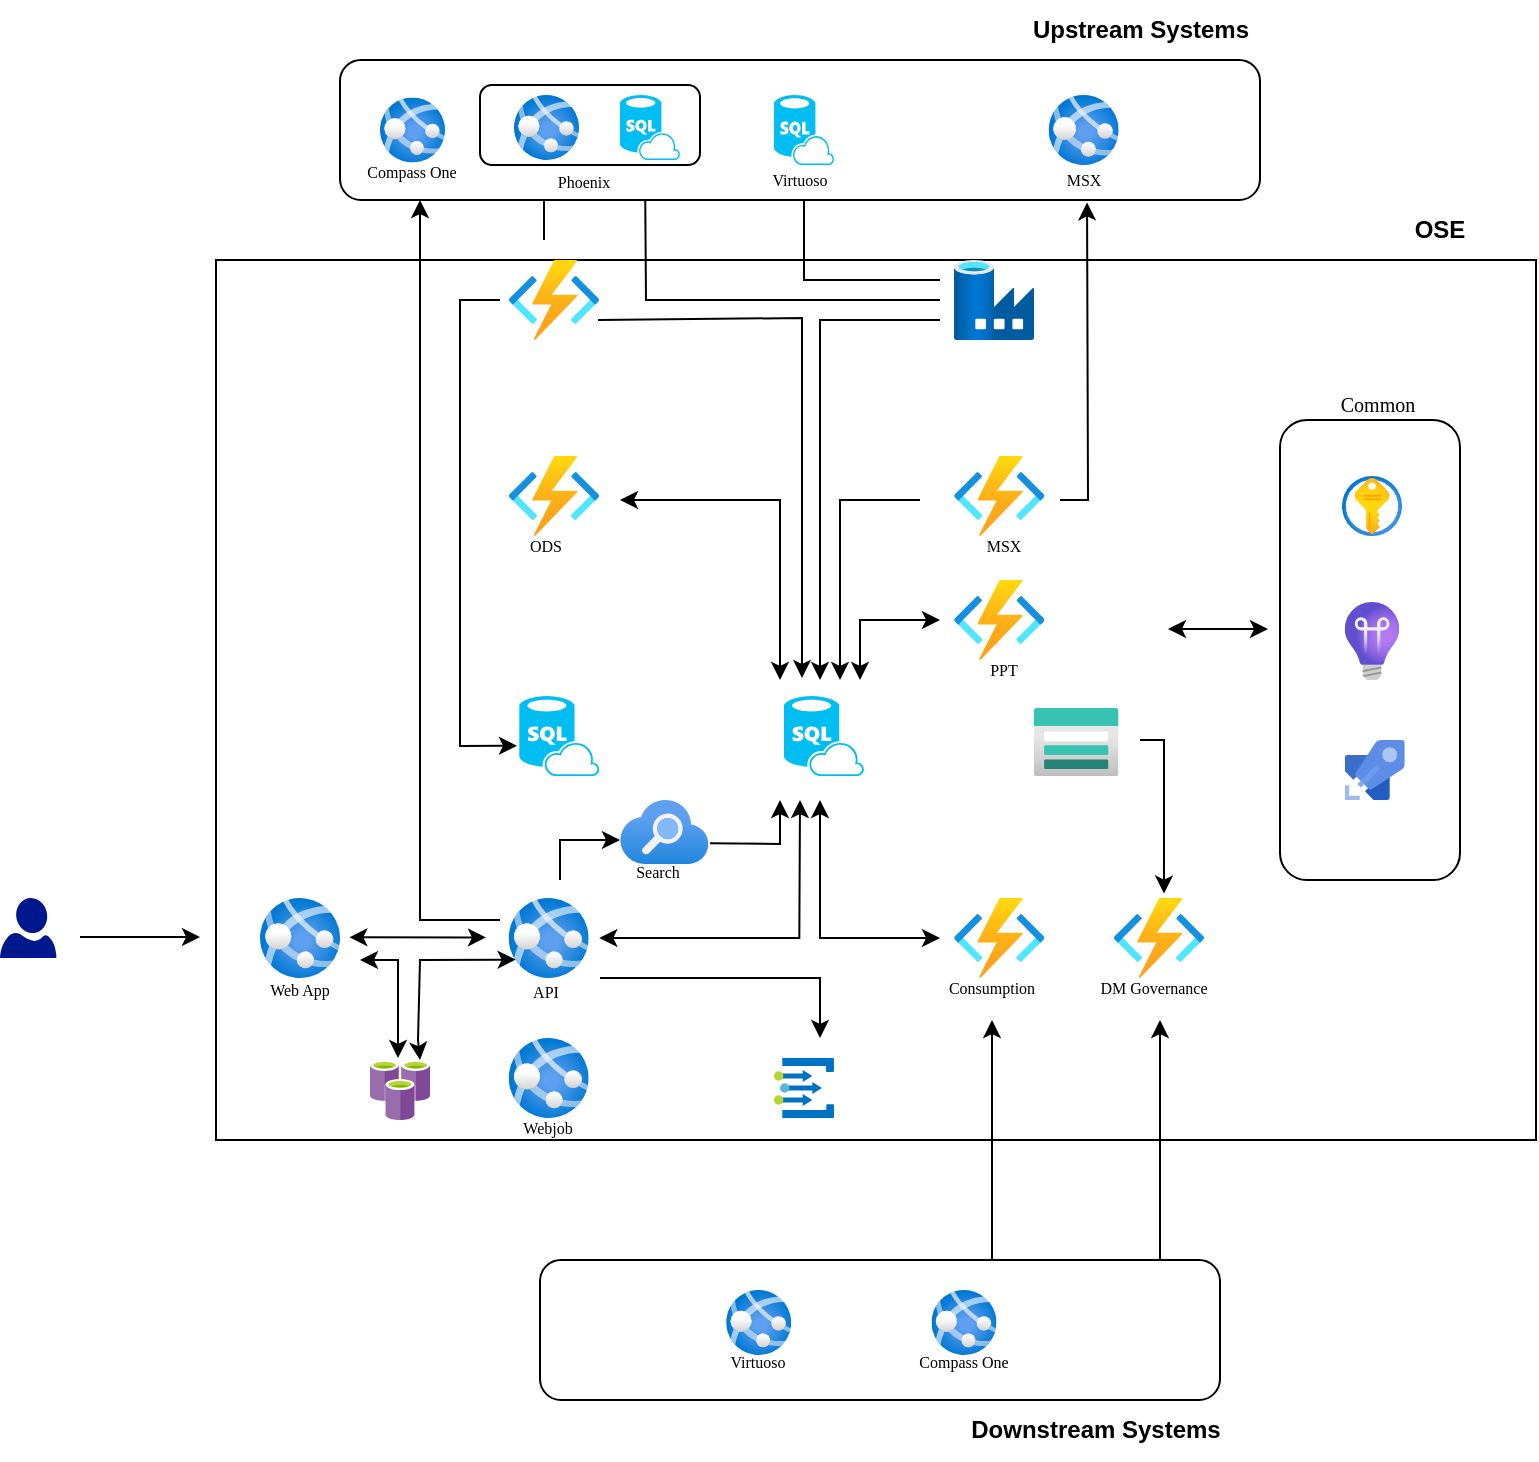 <mxfile version="21.1.0" type="github">
  <diagram name="Page-1" id="EIpNZb06NnsxoWK2Ty6h">
    <mxGraphModel dx="1221" dy="1887" grid="1" gridSize="10" guides="1" tooltips="1" connect="1" arrows="1" fold="1" page="1" pageScale="1" pageWidth="850" pageHeight="1100" math="0" shadow="0">
      <root>
        <mxCell id="0" />
        <mxCell id="1" parent="0" />
        <mxCell id="0mm9p5pDck9k2Mxl49uT-67" value="" style="rounded=0;whiteSpace=wrap;html=1;glass=0;" vertex="1" parent="1">
          <mxGeometry x="168" y="120" width="660" height="440" as="geometry" />
        </mxCell>
        <mxCell id="0mm9p5pDck9k2Mxl49uT-64" value="" style="rounded=1;whiteSpace=wrap;html=1;direction=south;" vertex="1" parent="1">
          <mxGeometry x="700" y="200" width="90" height="230" as="geometry" />
        </mxCell>
        <mxCell id="MVYSI-D0M_Wu3hgY52xM-1" value="" style="image;aspect=fixed;html=1;points=[];align=center;fontSize=12;image=img/lib/azure2/app_services/App_Services.svg;" parent="1" vertex="1">
          <mxGeometry x="314.33" y="439" width="40" height="40" as="geometry" />
        </mxCell>
        <mxCell id="MVYSI-D0M_Wu3hgY52xM-2" value="" style="verticalLabelPosition=bottom;html=1;verticalAlign=top;align=center;strokeColor=none;fillColor=#00BEF2;shape=mxgraph.azure.sql_database_sql_azure;" parent="1" vertex="1">
          <mxGeometry x="452" y="338" width="40" height="40" as="geometry" />
        </mxCell>
        <mxCell id="MVYSI-D0M_Wu3hgY52xM-3" value="" style="endArrow=classic;startArrow=classic;html=1;rounded=0;" parent="1" edge="1">
          <mxGeometry width="50" height="50" relative="1" as="geometry">
            <mxPoint x="359.66" y="459" as="sourcePoint" />
            <mxPoint x="460" y="390" as="targetPoint" />
            <Array as="points">
              <mxPoint x="459.66" y="459" />
            </Array>
          </mxGeometry>
        </mxCell>
        <mxCell id="MVYSI-D0M_Wu3hgY52xM-5" value="" style="verticalLabelPosition=bottom;html=1;verticalAlign=top;align=center;strokeColor=none;fillColor=#00BEF2;shape=mxgraph.azure.sql_database_sql_azure;" parent="1" vertex="1">
          <mxGeometry x="319.66" y="338" width="40" height="40" as="geometry" />
        </mxCell>
        <mxCell id="MVYSI-D0M_Wu3hgY52xM-7" value="" style="image;aspect=fixed;html=1;points=[];align=center;fontSize=12;image=img/lib/azure2/iot/Function_Apps.svg;" parent="1" vertex="1">
          <mxGeometry x="314.33" y="218" width="45.33" height="40" as="geometry" />
        </mxCell>
        <mxCell id="MVYSI-D0M_Wu3hgY52xM-17" value="" style="image;aspect=fixed;html=1;points=[];align=center;fontSize=12;image=img/lib/azure2/iot/Function_Apps.svg;" parent="1" vertex="1">
          <mxGeometry x="314.33" y="120" width="45.33" height="40" as="geometry" />
        </mxCell>
        <mxCell id="MVYSI-D0M_Wu3hgY52xM-21" value="" style="image;aspect=fixed;html=1;points=[];align=center;fontSize=12;image=img/lib/azure2/databases/Data_Factory.svg;" parent="1" vertex="1">
          <mxGeometry x="537" y="120" width="40" height="40" as="geometry" />
        </mxCell>
        <mxCell id="MVYSI-D0M_Wu3hgY52xM-22" value="" style="endArrow=classic;html=1;rounded=0;" parent="1" edge="1">
          <mxGeometry width="50" height="50" relative="1" as="geometry">
            <mxPoint x="332" y="110" as="sourcePoint" />
            <mxPoint x="332" y="74" as="targetPoint" />
          </mxGeometry>
        </mxCell>
        <mxCell id="MVYSI-D0M_Wu3hgY52xM-23" value="" style="endArrow=classic;html=1;rounded=0;jumpStyle=arc;jumpSize=8;" parent="1" edge="1">
          <mxGeometry width="50" height="50" relative="1" as="geometry">
            <mxPoint x="359" y="150" as="sourcePoint" />
            <mxPoint x="461" y="329" as="targetPoint" />
            <Array as="points">
              <mxPoint x="461" y="149" />
            </Array>
          </mxGeometry>
        </mxCell>
        <mxCell id="MVYSI-D0M_Wu3hgY52xM-30" value="" style="image;aspect=fixed;html=1;points=[];align=center;fontSize=12;image=img/lib/azure2/iot/Function_Apps.svg;" parent="1" vertex="1">
          <mxGeometry x="537" y="218" width="45.33" height="40" as="geometry" />
        </mxCell>
        <mxCell id="MVYSI-D0M_Wu3hgY52xM-31" value="" style="endArrow=classic;html=1;rounded=0;entryX=0.75;entryY=1;entryDx=0;entryDy=0;" parent="1" target="MVYSI-D0M_Wu3hgY52xM-26" edge="1">
          <mxGeometry width="50" height="50" relative="1" as="geometry">
            <mxPoint x="530" y="140" as="sourcePoint" />
            <mxPoint x="400" y="370" as="targetPoint" />
            <Array as="points">
              <mxPoint x="530" y="140" />
              <mxPoint x="490" y="140" />
              <mxPoint x="383" y="140" />
            </Array>
          </mxGeometry>
        </mxCell>
        <mxCell id="MVYSI-D0M_Wu3hgY52xM-34" value="" style="endArrow=classic;html=1;rounded=0;" parent="1" edge="1">
          <mxGeometry width="50" height="50" relative="1" as="geometry">
            <mxPoint x="520" y="240" as="sourcePoint" />
            <mxPoint x="480" y="330" as="targetPoint" />
            <Array as="points">
              <mxPoint x="480" y="240" />
            </Array>
          </mxGeometry>
        </mxCell>
        <mxCell id="MVYSI-D0M_Wu3hgY52xM-37" value="" style="endArrow=classic;html=1;rounded=0;" parent="1" edge="1">
          <mxGeometry width="50" height="50" relative="1" as="geometry">
            <mxPoint x="310" y="450" as="sourcePoint" />
            <mxPoint x="270" y="90" as="targetPoint" />
            <Array as="points">
              <mxPoint x="270" y="450" />
            </Array>
          </mxGeometry>
        </mxCell>
        <mxCell id="MVYSI-D0M_Wu3hgY52xM-39" value="" style="endArrow=classic;html=1;rounded=0;entryX=0.5;entryY=1;entryDx=0;entryDy=0;entryPerimeter=0;" parent="1" target="MVYSI-D0M_Wu3hgY52xM-18" edge="1">
          <mxGeometry width="50" height="50" relative="1" as="geometry">
            <mxPoint x="530" y="130" as="sourcePoint" />
            <mxPoint x="450" y="220" as="targetPoint" />
            <Array as="points">
              <mxPoint x="462" y="130" />
            </Array>
          </mxGeometry>
        </mxCell>
        <mxCell id="MVYSI-D0M_Wu3hgY52xM-40" value="" style="endArrow=classic;html=1;rounded=0;entryX=-0.029;entryY=0.622;entryDx=0;entryDy=0;entryPerimeter=0;" parent="1" target="MVYSI-D0M_Wu3hgY52xM-5" edge="1">
          <mxGeometry width="50" height="50" relative="1" as="geometry">
            <mxPoint x="310" y="140" as="sourcePoint" />
            <mxPoint x="440" y="430" as="targetPoint" />
            <Array as="points">
              <mxPoint x="290" y="140" />
              <mxPoint x="290" y="280" />
              <mxPoint x="290" y="363" />
            </Array>
          </mxGeometry>
        </mxCell>
        <mxCell id="MVYSI-D0M_Wu3hgY52xM-41" value="" style="endArrow=classic;html=1;rounded=0;" parent="1" edge="1">
          <mxGeometry width="50" height="50" relative="1" as="geometry">
            <mxPoint x="530" y="150" as="sourcePoint" />
            <mxPoint x="470" y="330" as="targetPoint" />
            <Array as="points">
              <mxPoint x="470" y="150" />
            </Array>
          </mxGeometry>
        </mxCell>
        <mxCell id="MVYSI-D0M_Wu3hgY52xM-45" value="" style="endArrow=classic;html=1;rounded=0;entryX=0.812;entryY=1.017;entryDx=0;entryDy=0;entryPerimeter=0;" parent="1" target="MVYSI-D0M_Wu3hgY52xM-16" edge="1">
          <mxGeometry width="50" height="50" relative="1" as="geometry">
            <mxPoint x="590" y="240" as="sourcePoint" />
            <mxPoint x="590" y="240" as="targetPoint" />
            <Array as="points">
              <mxPoint x="604" y="240" />
            </Array>
          </mxGeometry>
        </mxCell>
        <mxCell id="MVYSI-D0M_Wu3hgY52xM-52" value="MSX" style="text;html=1;strokeColor=none;fillColor=none;align=center;verticalAlign=middle;whiteSpace=wrap;rounded=0;fontSize=8;fontFamily=Tahoma;" parent="1" vertex="1">
          <mxGeometry x="556.67" y="258" width="10" height="10" as="geometry" />
        </mxCell>
        <mxCell id="MVYSI-D0M_Wu3hgY52xM-53" value="ODS" style="text;html=1;strokeColor=none;fillColor=none;align=center;verticalAlign=middle;whiteSpace=wrap;rounded=0;fontSize=8;fontFamily=Tahoma;" parent="1" vertex="1">
          <mxGeometry x="328.25" y="258" width="10" height="10" as="geometry" />
        </mxCell>
        <mxCell id="MVYSI-D0M_Wu3hgY52xM-56" value="" style="endArrow=classic;startArrow=classic;html=1;rounded=0;" parent="1" edge="1">
          <mxGeometry width="50" height="50" relative="1" as="geometry">
            <mxPoint x="370" y="240" as="sourcePoint" />
            <mxPoint x="450" y="330" as="targetPoint" />
            <Array as="points">
              <mxPoint x="450" y="240" />
            </Array>
          </mxGeometry>
        </mxCell>
        <mxCell id="MVYSI-D0M_Wu3hgY52xM-59" value="" style="image;aspect=fixed;html=1;points=[];align=center;fontSize=12;image=img/lib/azure2/app_services/App_Services.svg;" parent="1" vertex="1">
          <mxGeometry x="190" y="439" width="40" height="40" as="geometry" />
        </mxCell>
        <mxCell id="MVYSI-D0M_Wu3hgY52xM-61" value="" style="endArrow=classic;startArrow=classic;html=1;rounded=0;exitX=1.042;exitY=0.598;exitDx=0;exitDy=0;exitPerimeter=0;" parent="1" edge="1">
          <mxGeometry width="50" height="50" relative="1" as="geometry">
            <mxPoint x="234.68" y="458.66" as="sourcePoint" />
            <mxPoint x="303" y="458.74" as="targetPoint" />
          </mxGeometry>
        </mxCell>
        <mxCell id="MVYSI-D0M_Wu3hgY52xM-66" value="" style="endArrow=classic;startArrow=classic;html=1;rounded=0;" parent="1" edge="1">
          <mxGeometry width="50" height="50" relative="1" as="geometry">
            <mxPoint x="490" y="330" as="sourcePoint" />
            <mxPoint x="530" y="300" as="targetPoint" />
            <Array as="points">
              <mxPoint x="490" y="300" />
            </Array>
          </mxGeometry>
        </mxCell>
        <mxCell id="MVYSI-D0M_Wu3hgY52xM-69" value="" style="endArrow=classic;startArrow=classic;html=1;rounded=0;" parent="1" edge="1">
          <mxGeometry width="50" height="50" relative="1" as="geometry">
            <mxPoint x="530" y="459" as="sourcePoint" />
            <mxPoint x="470" y="390" as="targetPoint" />
            <Array as="points">
              <mxPoint x="470" y="459" />
            </Array>
          </mxGeometry>
        </mxCell>
        <mxCell id="MVYSI-D0M_Wu3hgY52xM-71" value="" style="group" parent="1" vertex="1" connectable="0">
          <mxGeometry x="606.83" y="439" width="60" height="50" as="geometry" />
        </mxCell>
        <mxCell id="MVYSI-D0M_Wu3hgY52xM-57" value="" style="image;aspect=fixed;html=1;points=[];align=center;fontSize=12;image=img/lib/azure2/iot/Function_Apps.svg;" parent="MVYSI-D0M_Wu3hgY52xM-71" vertex="1">
          <mxGeometry x="10" width="45.33" height="40" as="geometry" />
        </mxCell>
        <mxCell id="MVYSI-D0M_Wu3hgY52xM-62" value="DM Governance" style="text;html=1;strokeColor=none;fillColor=none;align=center;verticalAlign=middle;whiteSpace=wrap;rounded=0;fontSize=8;fontFamily=Tahoma;" parent="MVYSI-D0M_Wu3hgY52xM-71" vertex="1">
          <mxGeometry y="40" width="60" height="10" as="geometry" />
        </mxCell>
        <mxCell id="MVYSI-D0M_Wu3hgY52xM-72" value="" style="group" parent="1" vertex="1" connectable="0">
          <mxGeometry x="537" y="439" width="45.33" height="50" as="geometry" />
        </mxCell>
        <mxCell id="MVYSI-D0M_Wu3hgY52xM-58" value="" style="image;aspect=fixed;html=1;points=[];align=center;fontSize=12;image=img/lib/azure2/iot/Function_Apps.svg;" parent="MVYSI-D0M_Wu3hgY52xM-72" vertex="1">
          <mxGeometry width="45.33" height="40" as="geometry" />
        </mxCell>
        <mxCell id="MVYSI-D0M_Wu3hgY52xM-63" value="Consumption" style="text;html=1;strokeColor=none;fillColor=none;align=center;verticalAlign=middle;whiteSpace=wrap;rounded=0;fontSize=8;fontFamily=Tahoma;" parent="MVYSI-D0M_Wu3hgY52xM-72" vertex="1">
          <mxGeometry x="14.0" y="40" width="10" height="10" as="geometry" />
        </mxCell>
        <mxCell id="MVYSI-D0M_Wu3hgY52xM-73" value="" style="image;aspect=fixed;html=1;points=[];align=center;fontSize=12;image=img/lib/azure2/storage/Storage_Accounts.svg;" parent="1" vertex="1">
          <mxGeometry x="576.83" y="344" width="42.5" height="34" as="geometry" />
        </mxCell>
        <mxCell id="MVYSI-D0M_Wu3hgY52xM-74" value="" style="group" parent="1" vertex="1" connectable="0">
          <mxGeometry x="531.67" y="280" width="60" height="50" as="geometry" />
        </mxCell>
        <mxCell id="MVYSI-D0M_Wu3hgY52xM-64" value="" style="image;aspect=fixed;html=1;points=[];align=center;fontSize=12;image=img/lib/azure2/iot/Function_Apps.svg;" parent="MVYSI-D0M_Wu3hgY52xM-74" vertex="1">
          <mxGeometry x="5.33" width="45.33" height="40" as="geometry" />
        </mxCell>
        <mxCell id="MVYSI-D0M_Wu3hgY52xM-68" value="PPT" style="text;html=1;strokeColor=none;fillColor=none;align=center;verticalAlign=middle;whiteSpace=wrap;rounded=0;fontSize=8;fontFamily=Tahoma;" parent="MVYSI-D0M_Wu3hgY52xM-74" vertex="1">
          <mxGeometry y="40" width="60" height="10" as="geometry" />
        </mxCell>
        <mxCell id="0mm9p5pDck9k2Mxl49uT-1" value="" style="endArrow=classic;html=1;rounded=0;entryX=0.555;entryY=-0.055;entryDx=0;entryDy=0;entryPerimeter=0;" edge="1" parent="1" target="MVYSI-D0M_Wu3hgY52xM-57">
          <mxGeometry width="50" height="50" relative="1" as="geometry">
            <mxPoint x="630" y="360" as="sourcePoint" />
            <mxPoint x="450" y="260" as="targetPoint" />
            <Array as="points">
              <mxPoint x="642" y="360" />
            </Array>
          </mxGeometry>
        </mxCell>
        <mxCell id="0mm9p5pDck9k2Mxl49uT-2" value="" style="image;aspect=fixed;html=1;points=[];align=center;fontSize=12;image=img/lib/azure2/app_services/App_Services.svg;" vertex="1" parent="1">
          <mxGeometry x="314.33" y="509" width="40" height="40" as="geometry" />
        </mxCell>
        <mxCell id="0mm9p5pDck9k2Mxl49uT-3" value="" style="group" vertex="1" connectable="0" parent="1">
          <mxGeometry x="230" y="20" width="460" height="70" as="geometry" />
        </mxCell>
        <mxCell id="MVYSI-D0M_Wu3hgY52xM-16" value="" style="rounded=1;whiteSpace=wrap;html=1;" parent="0mm9p5pDck9k2Mxl49uT-3" vertex="1">
          <mxGeometry width="460" height="70" as="geometry" />
        </mxCell>
        <mxCell id="MVYSI-D0M_Wu3hgY52xM-18" value="" style="verticalLabelPosition=bottom;html=1;verticalAlign=top;align=center;strokeColor=none;fillColor=#00BEF2;shape=mxgraph.azure.sql_database_sql_azure;" parent="0mm9p5pDck9k2Mxl49uT-3" vertex="1">
          <mxGeometry x="217" y="17.5" width="30" height="35" as="geometry" />
        </mxCell>
        <mxCell id="MVYSI-D0M_Wu3hgY52xM-20" value="" style="image;aspect=fixed;html=1;points=[];align=center;fontSize=12;image=img/lib/azure2/app_services/App_Services.svg;" parent="0mm9p5pDck9k2Mxl49uT-3" vertex="1">
          <mxGeometry x="354.33" y="17.5" width="35" height="35" as="geometry" />
        </mxCell>
        <mxCell id="MVYSI-D0M_Wu3hgY52xM-35" value="" style="image;aspect=fixed;html=1;points=[];align=center;fontSize=12;image=img/lib/azure2/app_services/App_Services.svg;" parent="0mm9p5pDck9k2Mxl49uT-3" vertex="1">
          <mxGeometry x="20" y="18.75" width="32.5" height="32.5" as="geometry" />
        </mxCell>
        <mxCell id="MVYSI-D0M_Wu3hgY52xM-26" value="" style="rounded=1;whiteSpace=wrap;html=1;" parent="0mm9p5pDck9k2Mxl49uT-3" vertex="1">
          <mxGeometry x="70" y="12.5" width="110" height="40" as="geometry" />
        </mxCell>
        <mxCell id="MVYSI-D0M_Wu3hgY52xM-25" value="" style="verticalLabelPosition=bottom;html=1;verticalAlign=top;align=center;strokeColor=none;fillColor=#00BEF2;shape=mxgraph.azure.sql_database_sql_azure;" parent="0mm9p5pDck9k2Mxl49uT-3" vertex="1">
          <mxGeometry x="140" y="17.5" width="30" height="32.5" as="geometry" />
        </mxCell>
        <mxCell id="MVYSI-D0M_Wu3hgY52xM-19" value="" style="image;aspect=fixed;html=1;points=[];align=center;fontSize=12;image=img/lib/azure2/app_services/App_Services.svg;" parent="0mm9p5pDck9k2Mxl49uT-3" vertex="1">
          <mxGeometry x="87" y="17.5" width="32.5" height="32.5" as="geometry" />
        </mxCell>
        <mxCell id="MVYSI-D0M_Wu3hgY52xM-42" value="MSX" style="text;html=1;strokeColor=none;fillColor=none;align=center;verticalAlign=middle;whiteSpace=wrap;rounded=0;fontSize=8;fontFamily=Tahoma;" parent="0mm9p5pDck9k2Mxl49uT-3" vertex="1">
          <mxGeometry x="366.83" y="54.5" width="10" height="10" as="geometry" />
        </mxCell>
        <mxCell id="MVYSI-D0M_Wu3hgY52xM-46" value="Compass One" style="text;html=1;strokeColor=none;fillColor=none;align=center;verticalAlign=middle;whiteSpace=wrap;rounded=0;fontSize=8;fontFamily=Tahoma;" parent="0mm9p5pDck9k2Mxl49uT-3" vertex="1">
          <mxGeometry x="1.25" y="52.5" width="70" height="7.5" as="geometry" />
        </mxCell>
        <mxCell id="0mm9p5pDck9k2Mxl49uT-17" value="Virtuoso" style="text;html=1;strokeColor=none;fillColor=none;align=center;verticalAlign=middle;whiteSpace=wrap;rounded=0;fontSize=8;fontFamily=Tahoma;" vertex="1" parent="0mm9p5pDck9k2Mxl49uT-3">
          <mxGeometry x="195" y="55.75" width="70" height="7.5" as="geometry" />
        </mxCell>
        <mxCell id="0mm9p5pDck9k2Mxl49uT-31" value="Phoenix" style="text;html=1;strokeColor=none;fillColor=none;align=center;verticalAlign=middle;whiteSpace=wrap;rounded=0;fontSize=8;fontFamily=Tahoma;" vertex="1" parent="0mm9p5pDck9k2Mxl49uT-3">
          <mxGeometry x="87" y="57" width="70" height="7.5" as="geometry" />
        </mxCell>
        <mxCell id="0mm9p5pDck9k2Mxl49uT-34" value="" style="endArrow=classic;html=1;rounded=0;exitX=0.652;exitY=0.026;exitDx=0;exitDy=0;exitPerimeter=0;" edge="1" parent="1" source="0mm9p5pDck9k2Mxl49uT-4">
          <mxGeometry width="50" height="50" relative="1" as="geometry">
            <mxPoint x="400" y="570" as="sourcePoint" />
            <mxPoint x="556" y="500" as="targetPoint" />
            <Array as="points">
              <mxPoint x="556" y="620" />
              <mxPoint x="556" y="600" />
            </Array>
          </mxGeometry>
        </mxCell>
        <mxCell id="0mm9p5pDck9k2Mxl49uT-35" value="" style="endArrow=classic;html=1;rounded=0;" edge="1" parent="1" source="0mm9p5pDck9k2Mxl49uT-5">
          <mxGeometry width="50" height="50" relative="1" as="geometry">
            <mxPoint x="600" y="640" as="sourcePoint" />
            <mxPoint x="640" y="500" as="targetPoint" />
            <Array as="points">
              <mxPoint x="640" y="651" />
            </Array>
          </mxGeometry>
        </mxCell>
        <mxCell id="0mm9p5pDck9k2Mxl49uT-40" value="Web App" style="text;html=1;strokeColor=none;fillColor=none;align=center;verticalAlign=middle;whiteSpace=wrap;rounded=0;fontSize=8;fontFamily=Tahoma;container=0;" vertex="1" parent="1">
          <mxGeometry x="175.0" y="481.5" width="70" height="7.5" as="geometry" />
        </mxCell>
        <mxCell id="0mm9p5pDck9k2Mxl49uT-41" value="API" style="text;html=1;strokeColor=none;fillColor=none;align=center;verticalAlign=middle;whiteSpace=wrap;rounded=0;fontSize=8;fontFamily=Tahoma;container=0;" vertex="1" parent="1">
          <mxGeometry x="298.25" y="482.5" width="70" height="7.5" as="geometry" />
        </mxCell>
        <mxCell id="0mm9p5pDck9k2Mxl49uT-42" value="Webjob" style="text;html=1;strokeColor=none;fillColor=none;align=center;verticalAlign=middle;whiteSpace=wrap;rounded=0;fontSize=8;fontFamily=Tahoma;container=0;" vertex="1" parent="1">
          <mxGeometry x="299.33" y="550" width="70" height="7.5" as="geometry" />
        </mxCell>
        <mxCell id="0mm9p5pDck9k2Mxl49uT-43" value="" style="image;sketch=0;aspect=fixed;html=1;points=[];align=center;fontSize=12;image=img/lib/mscae/Event_Grid_Topics.svg;" vertex="1" parent="1">
          <mxGeometry x="447" y="519" width="30" height="30" as="geometry" />
        </mxCell>
        <mxCell id="0mm9p5pDck9k2Mxl49uT-44" value="" style="image;aspect=fixed;html=1;points=[];align=center;fontSize=12;image=img/lib/azure2/security/Key_Vaults.svg;" vertex="1" parent="1">
          <mxGeometry x="731" y="228" width="30" height="30" as="geometry" />
        </mxCell>
        <mxCell id="0mm9p5pDck9k2Mxl49uT-45" value="" style="image;aspect=fixed;html=1;points=[];align=center;fontSize=12;image=img/lib/azure2/devops/Application_Insights.svg;" vertex="1" parent="1">
          <mxGeometry x="732.38" y="291" width="27.24" height="39" as="geometry" />
        </mxCell>
        <mxCell id="0mm9p5pDck9k2Mxl49uT-47" value="" style="image;sketch=0;aspect=fixed;html=1;points=[];align=center;fontSize=12;image=img/lib/mscae/Azure_Cache_for_Redis.svg;" vertex="1" parent="1">
          <mxGeometry x="245" y="520" width="30" height="30" as="geometry" />
        </mxCell>
        <mxCell id="0mm9p5pDck9k2Mxl49uT-49" value="" style="group" vertex="1" connectable="0" parent="1">
          <mxGeometry x="330" y="620" width="340" height="70" as="geometry" />
        </mxCell>
        <mxCell id="0mm9p5pDck9k2Mxl49uT-4" value="" style="rounded=1;whiteSpace=wrap;html=1;container=0;" vertex="1" parent="0mm9p5pDck9k2Mxl49uT-49">
          <mxGeometry width="340" height="70" as="geometry" />
        </mxCell>
        <mxCell id="0mm9p5pDck9k2Mxl49uT-36" value="" style="group" vertex="1" connectable="0" parent="0mm9p5pDck9k2Mxl49uT-49">
          <mxGeometry x="74.33" y="15" width="70" height="40" as="geometry" />
        </mxCell>
        <mxCell id="0mm9p5pDck9k2Mxl49uT-6" value="" style="image;aspect=fixed;html=1;points=[];align=center;fontSize=12;image=img/lib/azure2/app_services/App_Services.svg;container=1;" vertex="1" parent="0mm9p5pDck9k2Mxl49uT-36">
          <mxGeometry x="18.75" width="32.5" height="32.5" as="geometry" />
        </mxCell>
        <mxCell id="0mm9p5pDck9k2Mxl49uT-18" value="Virtuoso" style="text;html=1;strokeColor=none;fillColor=none;align=center;verticalAlign=middle;whiteSpace=wrap;rounded=0;fontSize=8;fontFamily=Tahoma;container=0;" vertex="1" parent="0mm9p5pDck9k2Mxl49uT-36">
          <mxGeometry y="32.5" width="70" height="7.5" as="geometry" />
        </mxCell>
        <mxCell id="0mm9p5pDck9k2Mxl49uT-37" value="" style="group" vertex="1" connectable="0" parent="0mm9p5pDck9k2Mxl49uT-49">
          <mxGeometry x="177" y="15" width="70" height="40" as="geometry" />
        </mxCell>
        <mxCell id="0mm9p5pDck9k2Mxl49uT-5" value="" style="image;aspect=fixed;html=1;points=[];align=center;fontSize=12;image=img/lib/azure2/app_services/App_Services.svg;container=0;" vertex="1" parent="0mm9p5pDck9k2Mxl49uT-37">
          <mxGeometry x="18.75" width="32.5" height="32.5" as="geometry" />
        </mxCell>
        <mxCell id="0mm9p5pDck9k2Mxl49uT-32" value="Compass One" style="text;html=1;strokeColor=none;fillColor=none;align=center;verticalAlign=middle;whiteSpace=wrap;rounded=0;fontSize=8;fontFamily=Tahoma;container=0;" vertex="1" parent="0mm9p5pDck9k2Mxl49uT-37">
          <mxGeometry y="32.5" width="70" height="7.5" as="geometry" />
        </mxCell>
        <mxCell id="0mm9p5pDck9k2Mxl49uT-51" value="" style="endArrow=classic;html=1;rounded=0;" edge="1" parent="1">
          <mxGeometry width="50" height="50" relative="1" as="geometry">
            <mxPoint x="360" y="479" as="sourcePoint" />
            <mxPoint x="470" y="509" as="targetPoint" />
            <Array as="points">
              <mxPoint x="470" y="479" />
            </Array>
          </mxGeometry>
        </mxCell>
        <mxCell id="0mm9p5pDck9k2Mxl49uT-54" value="" style="image;sketch=0;aspect=fixed;html=1;points=[];align=center;fontSize=12;image=img/lib/mscae/Azure_Pipelines.svg;" vertex="1" parent="1">
          <mxGeometry x="732.38" y="360" width="30" height="30" as="geometry" />
        </mxCell>
        <mxCell id="0mm9p5pDck9k2Mxl49uT-55" value="" style="image;aspect=fixed;html=1;points=[];align=center;fontSize=12;image=img/lib/azure2/app_services/Search_Services.svg;" vertex="1" parent="1">
          <mxGeometry x="370" y="390" width="44.31" height="32" as="geometry" />
        </mxCell>
        <mxCell id="0mm9p5pDck9k2Mxl49uT-56" value="" style="endArrow=classic;html=1;rounded=0;" edge="1" parent="1">
          <mxGeometry width="50" height="50" relative="1" as="geometry">
            <mxPoint x="340" y="430" as="sourcePoint" />
            <mxPoint x="370" y="410" as="targetPoint" />
            <Array as="points">
              <mxPoint x="340" y="410" />
            </Array>
          </mxGeometry>
        </mxCell>
        <mxCell id="0mm9p5pDck9k2Mxl49uT-58" value="" style="endArrow=classic;html=1;rounded=0;exitX=1.016;exitY=0.675;exitDx=0;exitDy=0;exitPerimeter=0;" edge="1" parent="1" source="0mm9p5pDck9k2Mxl49uT-55">
          <mxGeometry width="50" height="50" relative="1" as="geometry">
            <mxPoint x="400" y="390" as="sourcePoint" />
            <mxPoint x="450" y="390" as="targetPoint" />
            <Array as="points">
              <mxPoint x="450" y="412" />
            </Array>
          </mxGeometry>
        </mxCell>
        <mxCell id="0mm9p5pDck9k2Mxl49uT-60" value="" style="sketch=0;aspect=fixed;pointerEvents=1;shadow=0;dashed=0;html=1;strokeColor=none;labelPosition=center;verticalLabelPosition=bottom;verticalAlign=top;align=center;fillColor=#00188D;shape=mxgraph.azure.user" vertex="1" parent="1">
          <mxGeometry x="60" y="439" width="28.2" height="30" as="geometry" />
        </mxCell>
        <mxCell id="0mm9p5pDck9k2Mxl49uT-63" value="" style="endArrow=classic;html=1;rounded=0;" edge="1" parent="1">
          <mxGeometry width="50" height="50" relative="1" as="geometry">
            <mxPoint x="100" y="458.5" as="sourcePoint" />
            <mxPoint x="160" y="458.5" as="targetPoint" />
          </mxGeometry>
        </mxCell>
        <mxCell id="0mm9p5pDck9k2Mxl49uT-68" value="OSE" style="text;html=1;strokeColor=none;fillColor=none;align=center;verticalAlign=middle;whiteSpace=wrap;rounded=0;fontStyle=1" vertex="1" parent="1">
          <mxGeometry x="750" y="90" width="60" height="30" as="geometry" />
        </mxCell>
        <mxCell id="0mm9p5pDck9k2Mxl49uT-70" value="Upstream Systems" style="text;html=1;strokeColor=none;fillColor=none;align=center;verticalAlign=middle;whiteSpace=wrap;rounded=0;fontStyle=1" vertex="1" parent="1">
          <mxGeometry x="570.67" y="-10" width="119.33" height="30" as="geometry" />
        </mxCell>
        <mxCell id="0mm9p5pDck9k2Mxl49uT-72" value="Downstream Systems" style="text;html=1;strokeColor=none;fillColor=none;align=center;verticalAlign=middle;whiteSpace=wrap;rounded=0;fontStyle=1" vertex="1" parent="1">
          <mxGeometry x="540" y="690" width="136" height="30" as="geometry" />
        </mxCell>
        <mxCell id="0mm9p5pDck9k2Mxl49uT-74" value="" style="endArrow=classic;startArrow=classic;html=1;rounded=0;" edge="1" parent="1">
          <mxGeometry width="50" height="50" relative="1" as="geometry">
            <mxPoint x="259" y="519" as="sourcePoint" />
            <mxPoint x="240" y="470" as="targetPoint" />
            <Array as="points">
              <mxPoint x="259" y="500" />
              <mxPoint x="259" y="470" />
            </Array>
          </mxGeometry>
        </mxCell>
        <mxCell id="0mm9p5pDck9k2Mxl49uT-75" value="" style="endArrow=classic;startArrow=classic;html=1;rounded=0;entryX=0.227;entryY=0.795;entryDx=0;entryDy=0;entryPerimeter=0;" edge="1" parent="1" target="0mm9p5pDck9k2Mxl49uT-67">
          <mxGeometry width="50" height="50" relative="1" as="geometry">
            <mxPoint x="270" y="520" as="sourcePoint" />
            <mxPoint x="252.2" y="479.2" as="targetPoint" />
            <Array as="points">
              <mxPoint x="269" y="510" />
              <mxPoint x="270" y="470" />
            </Array>
          </mxGeometry>
        </mxCell>
        <mxCell id="0mm9p5pDck9k2Mxl49uT-76" value="Search" style="text;html=1;strokeColor=none;fillColor=none;align=center;verticalAlign=middle;whiteSpace=wrap;rounded=0;fontSize=8;fontFamily=Tahoma;container=0;" vertex="1" parent="1">
          <mxGeometry x="354.33" y="422" width="70" height="7.5" as="geometry" />
        </mxCell>
        <mxCell id="0mm9p5pDck9k2Mxl49uT-77" value="" style="endArrow=classic;startArrow=classic;html=1;rounded=0;" edge="1" parent="1">
          <mxGeometry width="50" height="50" relative="1" as="geometry">
            <mxPoint x="694" y="304.5" as="sourcePoint" />
            <mxPoint x="644" y="304.5" as="targetPoint" />
          </mxGeometry>
        </mxCell>
        <mxCell id="0mm9p5pDck9k2Mxl49uT-79" value="Common" style="text;html=1;strokeColor=none;fillColor=none;align=center;verticalAlign=middle;whiteSpace=wrap;rounded=0;fontSize=10;fontFamily=Tahoma;" vertex="1" parent="1">
          <mxGeometry x="740.0" y="185" width="18" height="13" as="geometry" />
        </mxCell>
      </root>
    </mxGraphModel>
  </diagram>
</mxfile>
